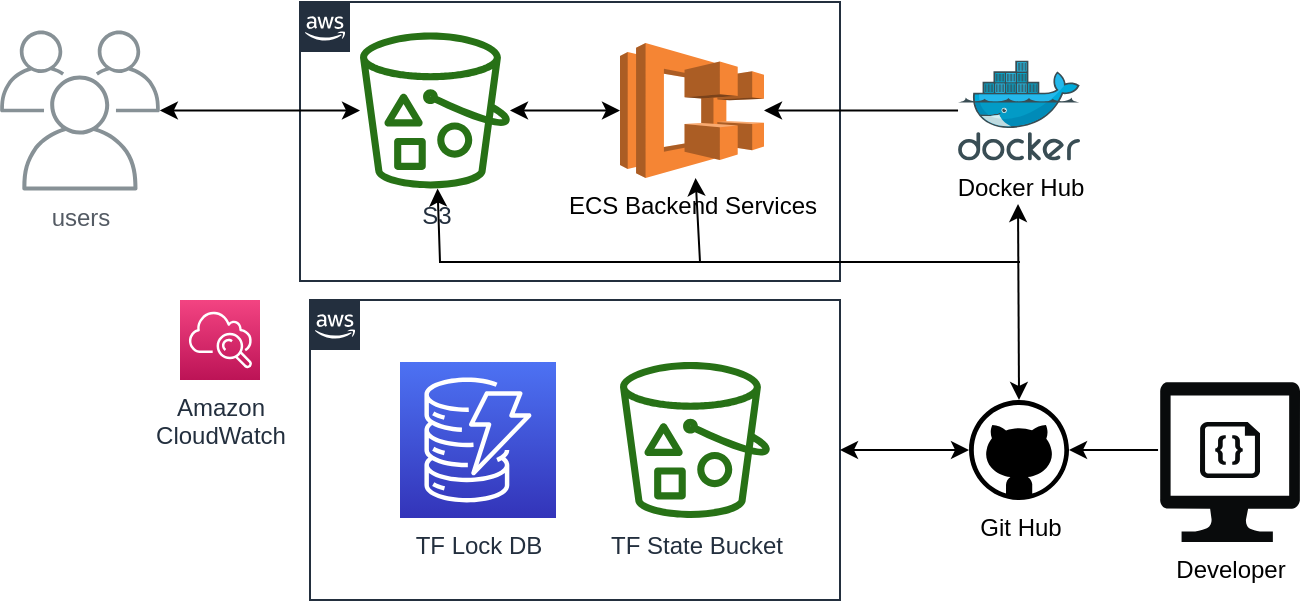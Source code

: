 <mxfile version="22.1.11" type="device">
  <diagram id="Ht1M8jgEwFfnCIfOTk4-" name="Page-1">
    <mxGraphModel dx="1219" dy="687" grid="1" gridSize="10" guides="1" tooltips="1" connect="1" arrows="1" fold="1" page="1" pageScale="1" pageWidth="1169" pageHeight="827" math="0" shadow="0">
      <root>
        <mxCell id="0" />
        <mxCell id="1" parent="0" />
        <mxCell id="UEzPUAAOIrF-is8g5C7q-74" value="" style="points=[[0,0],[0.25,0],[0.5,0],[0.75,0],[1,0],[1,0.25],[1,0.5],[1,0.75],[1,1],[0.75,1],[0.5,1],[0.25,1],[0,1],[0,0.75],[0,0.5],[0,0.25]];outlineConnect=0;gradientColor=none;html=1;whiteSpace=wrap;fontSize=12;fontStyle=0;shape=mxgraph.aws4.group;grIcon=mxgraph.aws4.group_aws_cloud_alt;strokeColor=#232F3E;fillColor=none;verticalAlign=top;align=left;spacingLeft=30;fontColor=#232F3E;dashed=0;labelBackgroundColor=#ffffff;container=1;pointerEvents=0;collapsible=0;recursiveResize=0;" parent="1" vertex="1">
          <mxGeometry x="240" y="150" width="270" height="139.5" as="geometry" />
        </mxCell>
        <mxCell id="oMKxdPfoh5hbs6gCotDu-9" value="" style="endArrow=classic;html=1;rounded=0;exitX=-0.014;exitY=0.425;exitDx=0;exitDy=0;exitPerimeter=0;entryX=1;entryY=0.5;entryDx=0;entryDy=0;entryPerimeter=0;" parent="1" source="oMKxdPfoh5hbs6gCotDu-3" target="oMKxdPfoh5hbs6gCotDu-8" edge="1">
          <mxGeometry width="50" height="50" relative="1" as="geometry">
            <mxPoint x="490" y="550" as="sourcePoint" />
            <mxPoint x="630" y="374" as="targetPoint" />
          </mxGeometry>
        </mxCell>
        <mxCell id="oMKxdPfoh5hbs6gCotDu-3" value="Developer" style="verticalLabelPosition=bottom;html=1;verticalAlign=top;align=center;strokeColor=none;fillColor=#090b0c;shape=mxgraph.azure.computer;pointerEvents=1;" parent="1" vertex="1">
          <mxGeometry x="670" y="340" width="70" height="80" as="geometry" />
        </mxCell>
        <mxCell id="oMKxdPfoh5hbs6gCotDu-6" value="" style="verticalLabelPosition=bottom;html=1;verticalAlign=top;align=center;strokeColor=none;fillColor=#090b0c;shape=mxgraph.azure.code_file;pointerEvents=1;" parent="1" vertex="1">
          <mxGeometry x="690" y="360" width="30" height="28" as="geometry" />
        </mxCell>
        <mxCell id="oMKxdPfoh5hbs6gCotDu-8" value="Git Hub" style="verticalLabelPosition=bottom;html=1;verticalAlign=top;align=center;strokeColor=none;fillColor=#000000;shape=mxgraph.azure.github_code;pointerEvents=1;" parent="1" vertex="1">
          <mxGeometry x="574.51" y="349" width="50" height="50" as="geometry" />
        </mxCell>
        <mxCell id="UEzPUAAOIrF-is8g5C7q-78" value="S3" style="outlineConnect=0;fontColor=#232F3E;gradientColor=none;fillColor=#277116;strokeColor=none;dashed=0;verticalLabelPosition=bottom;verticalAlign=top;align=center;html=1;fontSize=12;fontStyle=0;aspect=fixed;pointerEvents=1;shape=mxgraph.aws4.bucket_with_objects;labelBackgroundColor=#ffffff;" parent="1" vertex="1">
          <mxGeometry x="270" y="165.25" width="75" height="78" as="geometry" />
        </mxCell>
        <mxCell id="UEzPUAAOIrF-is8g5C7q-80" value="Amazon&lt;br&gt;CloudWatch" style="outlineConnect=0;fontColor=#232F3E;gradientColor=#F34482;gradientDirection=north;fillColor=#BC1356;strokeColor=#ffffff;dashed=0;verticalLabelPosition=bottom;verticalAlign=top;align=center;html=1;fontSize=12;fontStyle=0;aspect=fixed;shape=mxgraph.aws4.resourceIcon;resIcon=mxgraph.aws4.cloudwatch;labelBackgroundColor=#ffffff;" parent="1" vertex="1">
          <mxGeometry x="180" y="299" width="40" height="40" as="geometry" />
        </mxCell>
        <mxCell id="oMKxdPfoh5hbs6gCotDu-13" value="" style="points=[[0,0],[0.25,0],[0.5,0],[0.75,0],[1,0],[1,0.25],[1,0.5],[1,0.75],[1,1],[0.75,1],[0.5,1],[0.25,1],[0,1],[0,0.75],[0,0.5],[0,0.25]];outlineConnect=0;gradientColor=none;html=1;whiteSpace=wrap;fontSize=12;fontStyle=0;shape=mxgraph.aws4.group;grIcon=mxgraph.aws4.group_aws_cloud_alt;strokeColor=#232F3E;fillColor=none;verticalAlign=top;align=left;spacingLeft=30;fontColor=#232F3E;dashed=0;labelBackgroundColor=#ffffff;container=1;pointerEvents=0;collapsible=0;recursiveResize=0;" parent="1" vertex="1">
          <mxGeometry x="245" y="299" width="265" height="150" as="geometry" />
        </mxCell>
        <mxCell id="UEzPUAAOIrF-is8g5C7q-77" value="TF State Bucket" style="outlineConnect=0;fontColor=#232F3E;gradientColor=none;fillColor=#277116;strokeColor=none;dashed=0;verticalLabelPosition=bottom;verticalAlign=top;align=center;html=1;fontSize=12;fontStyle=0;aspect=fixed;pointerEvents=1;shape=mxgraph.aws4.bucket_with_objects;labelBackgroundColor=#ffffff;" parent="oMKxdPfoh5hbs6gCotDu-13" vertex="1">
          <mxGeometry x="155" y="31" width="75" height="78" as="geometry" />
        </mxCell>
        <mxCell id="oMKxdPfoh5hbs6gCotDu-4" value="TF Lock DB" style="outlineConnect=0;fontColor=#232F3E;gradientColor=#4D72F3;gradientDirection=north;fillColor=#3334B9;strokeColor=#ffffff;dashed=0;verticalLabelPosition=bottom;verticalAlign=top;align=center;html=1;fontSize=12;fontStyle=0;aspect=fixed;shape=mxgraph.aws4.resourceIcon;resIcon=mxgraph.aws4.dynamodb;labelBackgroundColor=#ffffff;" parent="oMKxdPfoh5hbs6gCotDu-13" vertex="1">
          <mxGeometry x="45" y="31" width="78" height="78" as="geometry" />
        </mxCell>
        <mxCell id="oMKxdPfoh5hbs6gCotDu-14" value="ECS Backend Services" style="outlineConnect=0;dashed=0;verticalLabelPosition=bottom;verticalAlign=top;align=center;html=1;shape=mxgraph.aws3.ecs;fillColor=#F58534;gradientColor=none;" parent="1" vertex="1">
          <mxGeometry x="400" y="170.5" width="72" height="67.5" as="geometry" />
        </mxCell>
        <mxCell id="oMKxdPfoh5hbs6gCotDu-28" value="" style="edgeStyle=orthogonalEdgeStyle;rounded=0;orthogonalLoop=1;jettySize=auto;html=1;" parent="1" source="oMKxdPfoh5hbs6gCotDu-15" target="oMKxdPfoh5hbs6gCotDu-14" edge="1">
          <mxGeometry relative="1" as="geometry" />
        </mxCell>
        <mxCell id="oMKxdPfoh5hbs6gCotDu-15" value="Docker Hub" style="image;sketch=0;aspect=fixed;html=1;points=[];align=center;fontSize=12;image=img/lib/mscae/Docker.svg;" parent="1" vertex="1">
          <mxGeometry x="569.02" y="179.25" width="60.98" height="50" as="geometry" />
        </mxCell>
        <mxCell id="oMKxdPfoh5hbs6gCotDu-16" value="" style="endArrow=classic;startArrow=classic;html=1;rounded=0;exitX=0.5;exitY=0;exitDx=0;exitDy=0;exitPerimeter=0;" parent="1" source="oMKxdPfoh5hbs6gCotDu-8" edge="1">
          <mxGeometry width="50" height="50" relative="1" as="geometry">
            <mxPoint x="599.01" y="340" as="sourcePoint" />
            <mxPoint x="599.01" y="251" as="targetPoint" />
          </mxGeometry>
        </mxCell>
        <mxCell id="oMKxdPfoh5hbs6gCotDu-18" value="" style="endArrow=classic;startArrow=classic;html=1;rounded=0;exitX=0;exitY=0.5;exitDx=0;exitDy=0;exitPerimeter=0;entryX=1;entryY=0.5;entryDx=0;entryDy=0;" parent="1" source="oMKxdPfoh5hbs6gCotDu-8" target="oMKxdPfoh5hbs6gCotDu-13" edge="1">
          <mxGeometry width="50" height="50" relative="1" as="geometry">
            <mxPoint x="615" y="359" as="sourcePoint" />
            <mxPoint x="615" y="290" as="targetPoint" />
          </mxGeometry>
        </mxCell>
        <mxCell id="oMKxdPfoh5hbs6gCotDu-20" value="users" style="sketch=0;outlineConnect=0;gradientColor=none;fontColor=#545B64;strokeColor=none;fillColor=#879196;dashed=0;verticalLabelPosition=bottom;verticalAlign=top;align=center;html=1;fontSize=12;fontStyle=0;aspect=fixed;shape=mxgraph.aws4.illustration_users;pointerEvents=1" parent="1" vertex="1">
          <mxGeometry x="90" y="164.25" width="80" height="80" as="geometry" />
        </mxCell>
        <mxCell id="oMKxdPfoh5hbs6gCotDu-26" value="" style="endArrow=classic;startArrow=classic;html=1;rounded=0;" parent="1" source="oMKxdPfoh5hbs6gCotDu-20" target="UEzPUAAOIrF-is8g5C7q-78" edge="1">
          <mxGeometry width="50" height="50" relative="1" as="geometry">
            <mxPoint x="560" y="400" as="sourcePoint" />
            <mxPoint x="610" y="350" as="targetPoint" />
          </mxGeometry>
        </mxCell>
        <mxCell id="oMKxdPfoh5hbs6gCotDu-30" value="" style="endArrow=classic;startArrow=classic;html=1;rounded=0;entryX=0;entryY=0.5;entryDx=0;entryDy=0;entryPerimeter=0;" parent="1" source="UEzPUAAOIrF-is8g5C7q-78" target="oMKxdPfoh5hbs6gCotDu-14" edge="1">
          <mxGeometry width="50" height="50" relative="1" as="geometry">
            <mxPoint x="560" y="400" as="sourcePoint" />
            <mxPoint x="610" y="350" as="targetPoint" />
          </mxGeometry>
        </mxCell>
        <mxCell id="oMKxdPfoh5hbs6gCotDu-32" value="" style="endArrow=classic;html=1;rounded=0;" parent="1" target="UEzPUAAOIrF-is8g5C7q-78" edge="1">
          <mxGeometry width="50" height="50" relative="1" as="geometry">
            <mxPoint x="440" y="280" as="sourcePoint" />
            <mxPoint x="610" y="350" as="targetPoint" />
            <Array as="points">
              <mxPoint x="310" y="280" />
            </Array>
          </mxGeometry>
        </mxCell>
        <mxCell id="oMKxdPfoh5hbs6gCotDu-33" value="" style="endArrow=classic;html=1;rounded=0;" parent="1" target="oMKxdPfoh5hbs6gCotDu-14" edge="1">
          <mxGeometry width="50" height="50" relative="1" as="geometry">
            <mxPoint x="600" y="280" as="sourcePoint" />
            <mxPoint x="610" y="350" as="targetPoint" />
            <Array as="points">
              <mxPoint x="440" y="280" />
            </Array>
          </mxGeometry>
        </mxCell>
      </root>
    </mxGraphModel>
  </diagram>
</mxfile>
